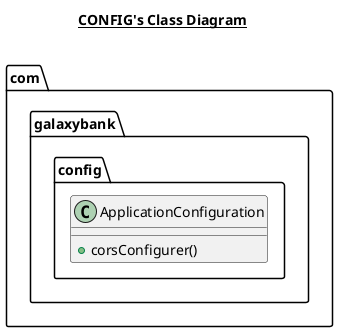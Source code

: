 @startuml

title __CONFIG's Class Diagram__\n

  namespace com.galaxybank {
    namespace config {
      class com.galaxybank.config.ApplicationConfiguration {
          + corsConfigurer()
      }
    }
  }

@enduml
